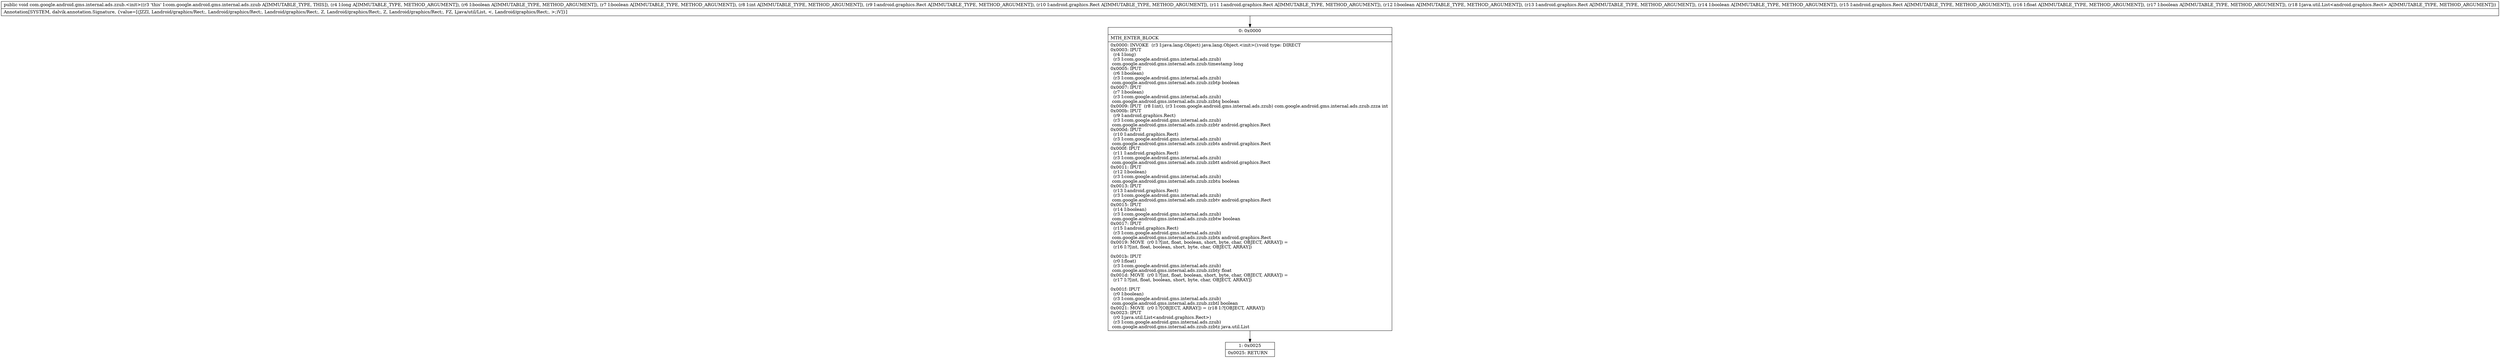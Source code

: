 digraph "CFG forcom.google.android.gms.internal.ads.zzub.\<init\>(JZZILandroid\/graphics\/Rect;Landroid\/graphics\/Rect;Landroid\/graphics\/Rect;ZLandroid\/graphics\/Rect;ZLandroid\/graphics\/Rect;FZLjava\/util\/List;)V" {
Node_0 [shape=record,label="{0\:\ 0x0000|MTH_ENTER_BLOCK\l|0x0000: INVOKE  (r3 I:java.lang.Object) java.lang.Object.\<init\>():void type: DIRECT \l0x0003: IPUT  \l  (r4 I:long)\l  (r3 I:com.google.android.gms.internal.ads.zzub)\l com.google.android.gms.internal.ads.zzub.timestamp long \l0x0005: IPUT  \l  (r6 I:boolean)\l  (r3 I:com.google.android.gms.internal.ads.zzub)\l com.google.android.gms.internal.ads.zzub.zzbtp boolean \l0x0007: IPUT  \l  (r7 I:boolean)\l  (r3 I:com.google.android.gms.internal.ads.zzub)\l com.google.android.gms.internal.ads.zzub.zzbtq boolean \l0x0009: IPUT  (r8 I:int), (r3 I:com.google.android.gms.internal.ads.zzub) com.google.android.gms.internal.ads.zzub.zzza int \l0x000b: IPUT  \l  (r9 I:android.graphics.Rect)\l  (r3 I:com.google.android.gms.internal.ads.zzub)\l com.google.android.gms.internal.ads.zzub.zzbtr android.graphics.Rect \l0x000d: IPUT  \l  (r10 I:android.graphics.Rect)\l  (r3 I:com.google.android.gms.internal.ads.zzub)\l com.google.android.gms.internal.ads.zzub.zzbts android.graphics.Rect \l0x000f: IPUT  \l  (r11 I:android.graphics.Rect)\l  (r3 I:com.google.android.gms.internal.ads.zzub)\l com.google.android.gms.internal.ads.zzub.zzbtt android.graphics.Rect \l0x0011: IPUT  \l  (r12 I:boolean)\l  (r3 I:com.google.android.gms.internal.ads.zzub)\l com.google.android.gms.internal.ads.zzub.zzbtu boolean \l0x0013: IPUT  \l  (r13 I:android.graphics.Rect)\l  (r3 I:com.google.android.gms.internal.ads.zzub)\l com.google.android.gms.internal.ads.zzub.zzbtv android.graphics.Rect \l0x0015: IPUT  \l  (r14 I:boolean)\l  (r3 I:com.google.android.gms.internal.ads.zzub)\l com.google.android.gms.internal.ads.zzub.zzbtw boolean \l0x0017: IPUT  \l  (r15 I:android.graphics.Rect)\l  (r3 I:com.google.android.gms.internal.ads.zzub)\l com.google.android.gms.internal.ads.zzub.zzbtx android.graphics.Rect \l0x0019: MOVE  (r0 I:?[int, float, boolean, short, byte, char, OBJECT, ARRAY]) = \l  (r16 I:?[int, float, boolean, short, byte, char, OBJECT, ARRAY])\l \l0x001b: IPUT  \l  (r0 I:float)\l  (r3 I:com.google.android.gms.internal.ads.zzub)\l com.google.android.gms.internal.ads.zzub.zzbty float \l0x001d: MOVE  (r0 I:?[int, float, boolean, short, byte, char, OBJECT, ARRAY]) = \l  (r17 I:?[int, float, boolean, short, byte, char, OBJECT, ARRAY])\l \l0x001f: IPUT  \l  (r0 I:boolean)\l  (r3 I:com.google.android.gms.internal.ads.zzub)\l com.google.android.gms.internal.ads.zzub.zzbtl boolean \l0x0021: MOVE  (r0 I:?[OBJECT, ARRAY]) = (r18 I:?[OBJECT, ARRAY]) \l0x0023: IPUT  \l  (r0 I:java.util.List\<android.graphics.Rect\>)\l  (r3 I:com.google.android.gms.internal.ads.zzub)\l com.google.android.gms.internal.ads.zzub.zzbtz java.util.List \l}"];
Node_1 [shape=record,label="{1\:\ 0x0025|0x0025: RETURN   \l}"];
MethodNode[shape=record,label="{public void com.google.android.gms.internal.ads.zzub.\<init\>((r3 'this' I:com.google.android.gms.internal.ads.zzub A[IMMUTABLE_TYPE, THIS]), (r4 I:long A[IMMUTABLE_TYPE, METHOD_ARGUMENT]), (r6 I:boolean A[IMMUTABLE_TYPE, METHOD_ARGUMENT]), (r7 I:boolean A[IMMUTABLE_TYPE, METHOD_ARGUMENT]), (r8 I:int A[IMMUTABLE_TYPE, METHOD_ARGUMENT]), (r9 I:android.graphics.Rect A[IMMUTABLE_TYPE, METHOD_ARGUMENT]), (r10 I:android.graphics.Rect A[IMMUTABLE_TYPE, METHOD_ARGUMENT]), (r11 I:android.graphics.Rect A[IMMUTABLE_TYPE, METHOD_ARGUMENT]), (r12 I:boolean A[IMMUTABLE_TYPE, METHOD_ARGUMENT]), (r13 I:android.graphics.Rect A[IMMUTABLE_TYPE, METHOD_ARGUMENT]), (r14 I:boolean A[IMMUTABLE_TYPE, METHOD_ARGUMENT]), (r15 I:android.graphics.Rect A[IMMUTABLE_TYPE, METHOD_ARGUMENT]), (r16 I:float A[IMMUTABLE_TYPE, METHOD_ARGUMENT]), (r17 I:boolean A[IMMUTABLE_TYPE, METHOD_ARGUMENT]), (r18 I:java.util.List\<android.graphics.Rect\> A[IMMUTABLE_TYPE, METHOD_ARGUMENT]))  | Annotation[SYSTEM, dalvik.annotation.Signature, \{value=[(JZZI, Landroid\/graphics\/Rect;, Landroid\/graphics\/Rect;, Landroid\/graphics\/Rect;, Z, Landroid\/graphics\/Rect;, Z, Landroid\/graphics\/Rect;, FZ, Ljava\/util\/List, \<, Landroid\/graphics\/Rect;, \>;)V]\}]\l}"];
MethodNode -> Node_0;
Node_0 -> Node_1;
}

